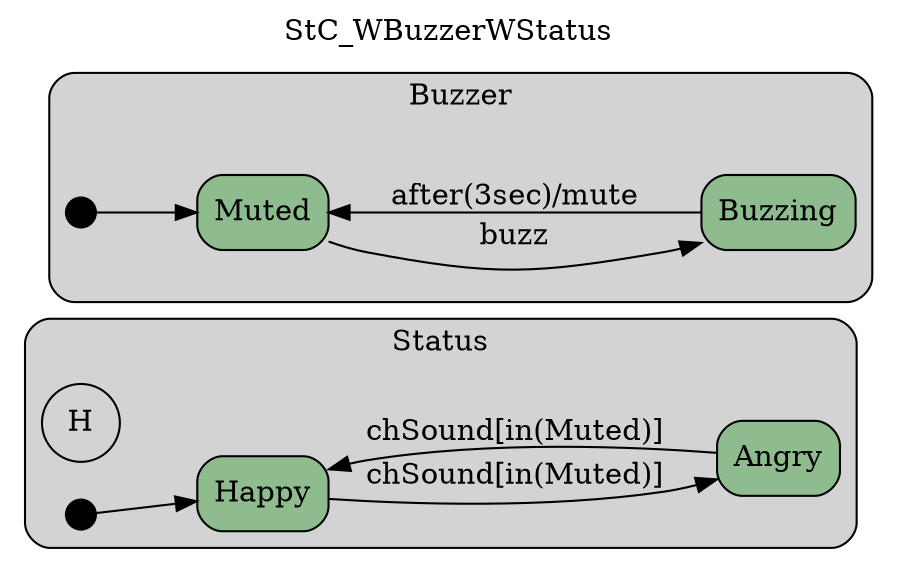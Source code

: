 digraph {
compound=true;
rankdir=LR;
label="StC_WBuzzerWStatus";
labelloc=t;
subgraph cluster_Status {
style="filled,rounded";
label ="Status";
fillcolor = lightgray;
hStatus_St [shape = circle,fillcolor=black,label="H"];

Happy [shape=box,fillcolor=darkseagreen,style="filled,rounded",label=Happy];
Angry [shape=box,fillcolor=darkseagreen,style="filled,rounded",label=Angry];
initStatus_St [shape = point,fillcolor=black,height=.2,width=.2,label=""];


Happy->Angry[label="chSound[in(Muted)]",  ];
Angry->Happy[label="chSound[in(Muted)]",  ];
initStatus_St->Happy[label="",  ];
}
subgraph cluster_Buzzer {
style="filled,rounded";
label ="Buzzer";
fillcolor = lightgray;
init_St [shape = point,fillcolor=black,height=.2,width=.2,label=""];

Buzzing [shape=box,fillcolor=darkseagreen,style="filled,rounded",label=Buzzing];
Muted [shape=box,fillcolor=darkseagreen,style="filled,rounded",label=Muted];

init_St->Muted[label="",  ];
Buzzing->Muted[label="after(3sec)/mute",  ];
Muted->Buzzing[label="buzz",  ];
}
}